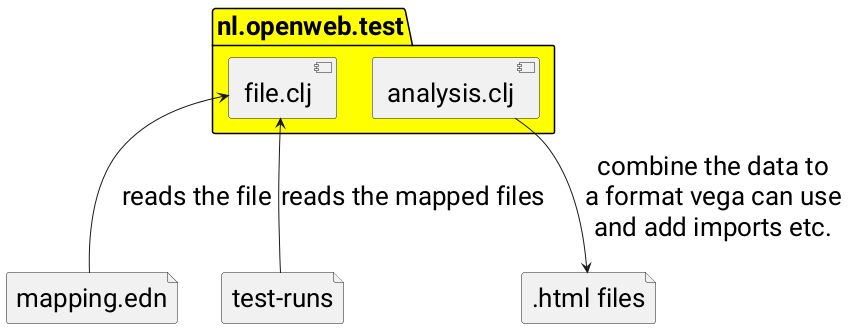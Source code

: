 @startuml
skinparam shadowing false
skinparam defaultFontName Roboto
skinparam defaultFontSize 26

package nl.openweb.test #Yellow {
    component file.clj as fi
    component analysis.clj as an
}
file mapping.edn as map
file "test-runs" as tr
file ".html files" as ht

fi <-- map :reads the file
fi <-- tr: reads the mapped files
an --> ht: combine the data to\na format vega can use\nand add imports etc.

@enduml